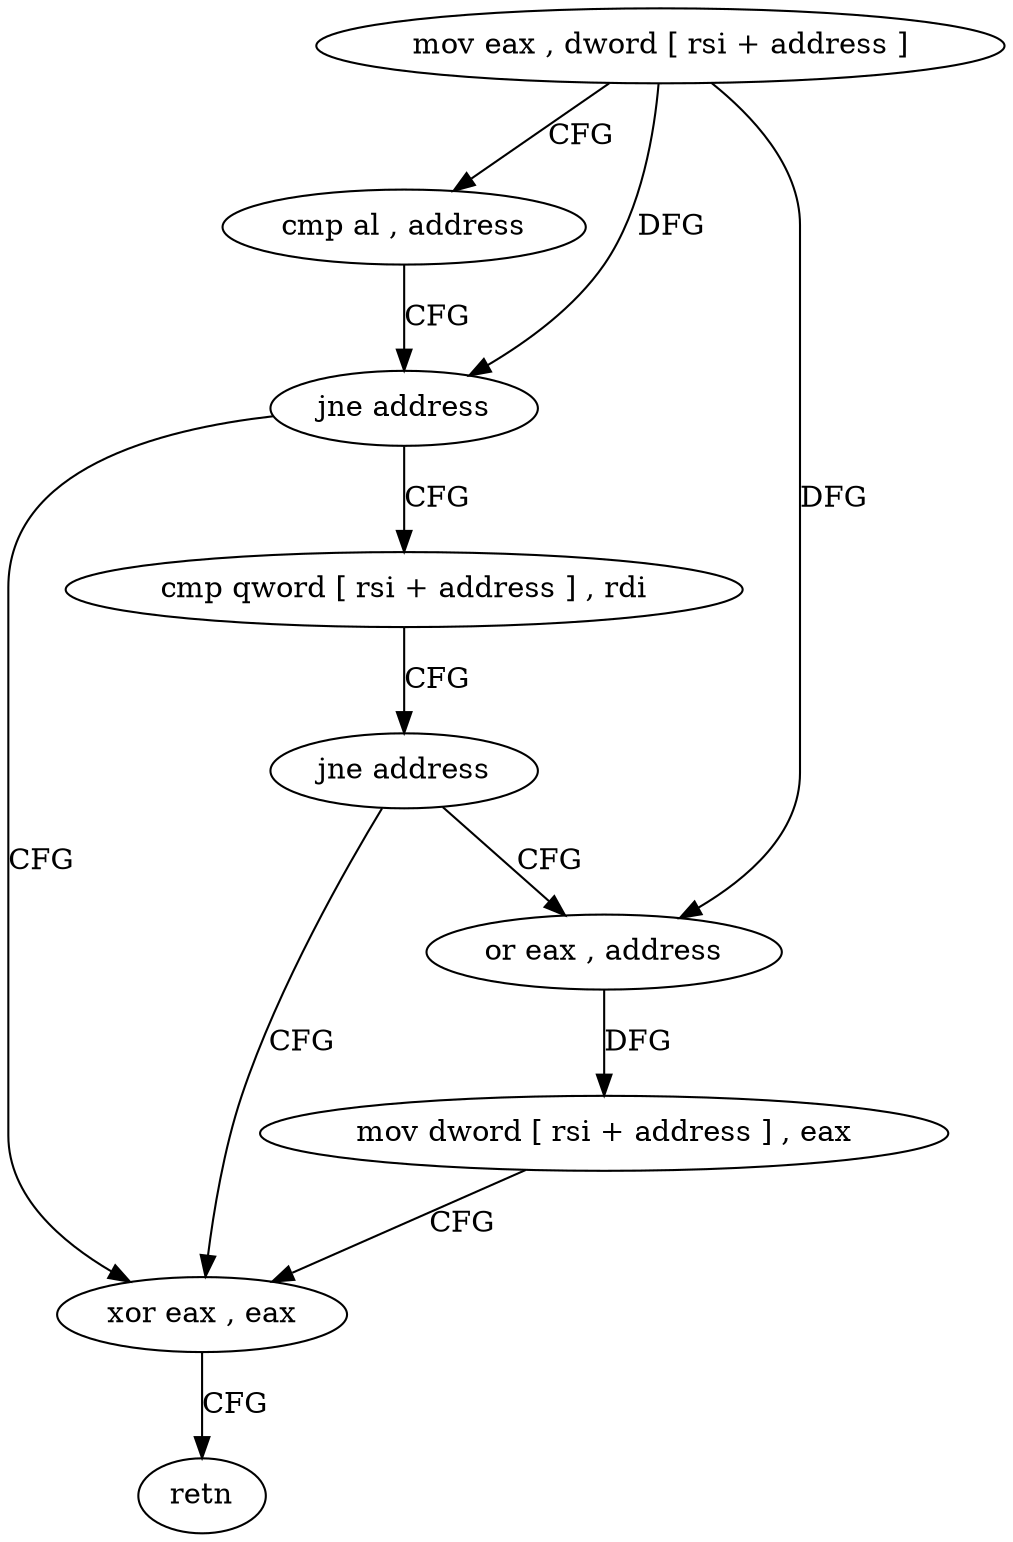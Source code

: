 digraph "func" {
"4237248" [label = "mov eax , dword [ rsi + address ]" ]
"4237251" [label = "cmp al , address" ]
"4237253" [label = "jne address" ]
"4237269" [label = "xor eax , eax" ]
"4237255" [label = "cmp qword [ rsi + address ] , rdi" ]
"4237271" [label = "retn" ]
"4237259" [label = "jne address" ]
"4237261" [label = "or eax , address" ]
"4237266" [label = "mov dword [ rsi + address ] , eax" ]
"4237248" -> "4237251" [ label = "CFG" ]
"4237248" -> "4237253" [ label = "DFG" ]
"4237248" -> "4237261" [ label = "DFG" ]
"4237251" -> "4237253" [ label = "CFG" ]
"4237253" -> "4237269" [ label = "CFG" ]
"4237253" -> "4237255" [ label = "CFG" ]
"4237269" -> "4237271" [ label = "CFG" ]
"4237255" -> "4237259" [ label = "CFG" ]
"4237259" -> "4237269" [ label = "CFG" ]
"4237259" -> "4237261" [ label = "CFG" ]
"4237261" -> "4237266" [ label = "DFG" ]
"4237266" -> "4237269" [ label = "CFG" ]
}

